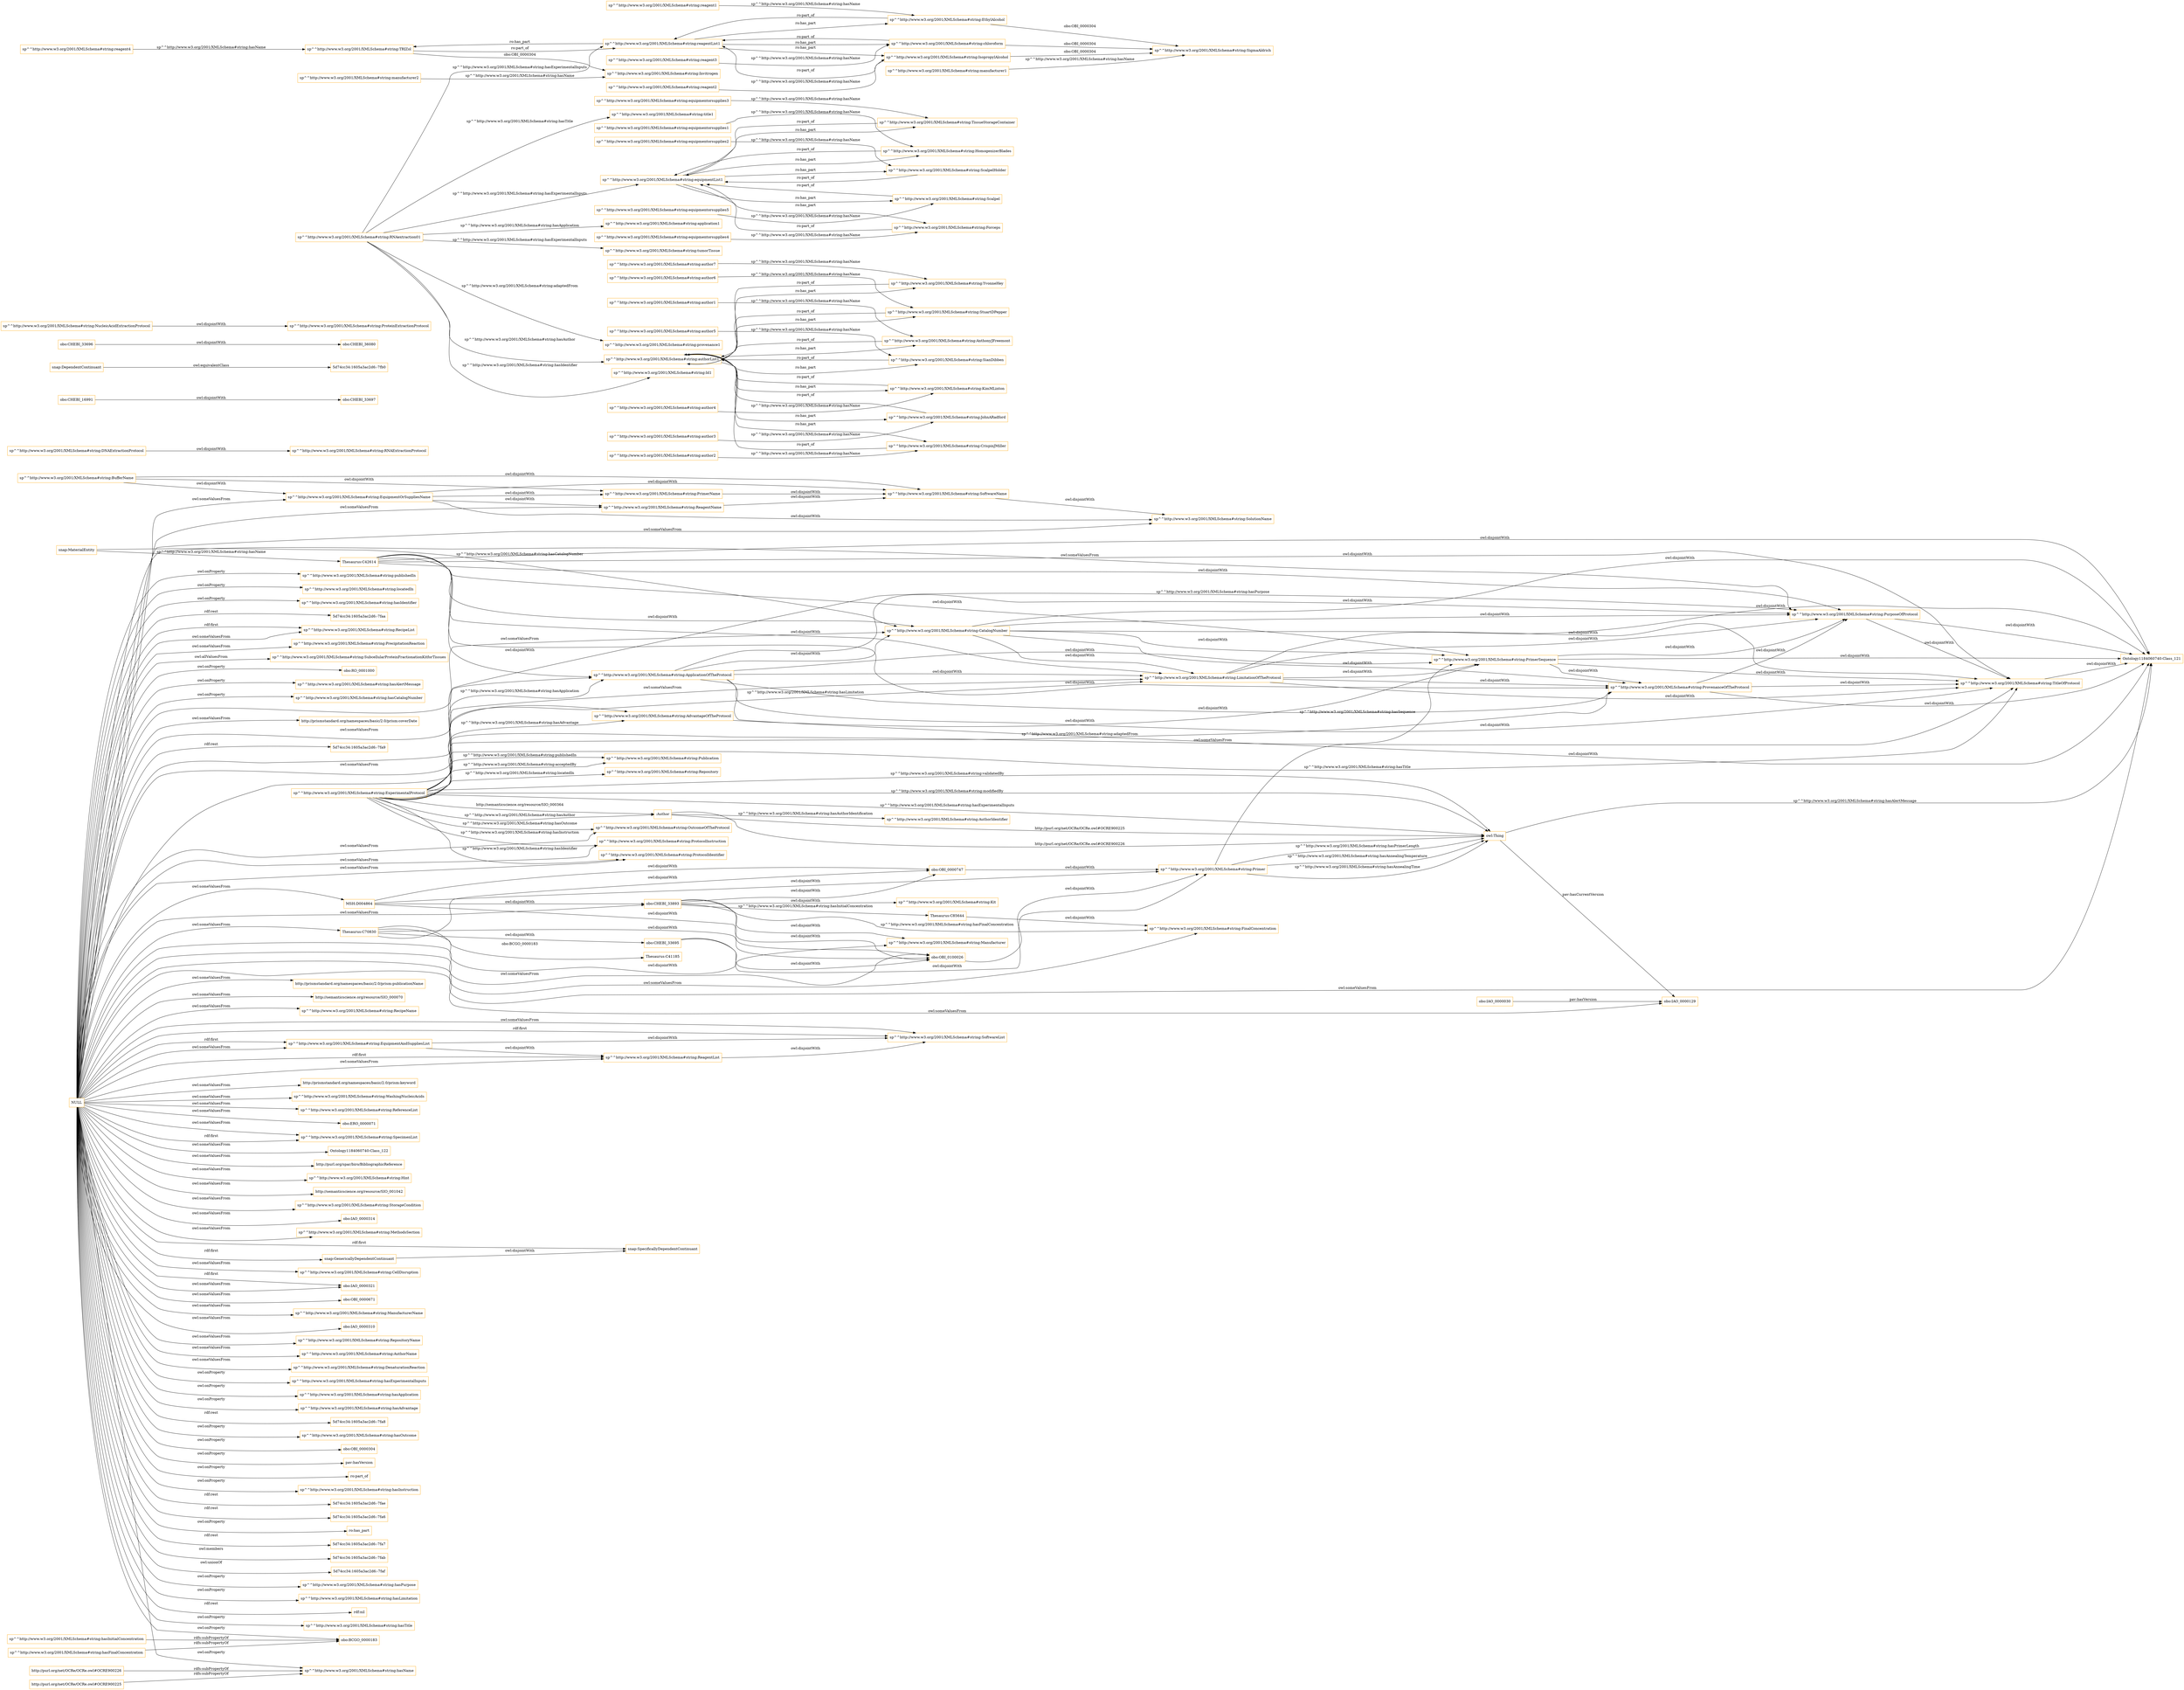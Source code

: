 digraph ar2dtool_diagram { 
rankdir=LR;
size="1501"
node [shape = rectangle, color="orange"]; "sp^^http://www.w3.org/2001/XMLSchema#string:RecipeList" "sp^^http://www.w3.org/2001/XMLSchema#string:Publication" "sp^^http://www.w3.org/2001/XMLSchema#string:Repository" "sp^^http://www.w3.org/2001/XMLSchema#string:PrecipitationReaction" "sp^^http://www.w3.org/2001/XMLSchema#string:SubcellularProteinFractionationKitforTissues" "sp^^http://www.w3.org/2001/XMLSchema#string:EquipmentOrSuppliesName" "http://prismstandard.org/namespaces/basic/2.0/prism:coverDate" "sp^^http://www.w3.org/2001/XMLSchema#string:AuthorIdentifier" "sp^^http://www.w3.org/2001/XMLSchema#string:AdvantageOfTheProtocol" "http://prismstandard.org/namespaces/basic/2.0/prism:publicationName" "Thesaurus:C70830" "sp^^http://www.w3.org/2001/XMLSchema#string:PrimerSequence" "sp^^http://www.w3.org/2001/XMLSchema#string:ProvenanceOfTheProtocol" "sp^^http://www.w3.org/2001/XMLSchema#string:RNAExtractionProtocol" "sp^^http://www.w3.org/2001/XMLSchema#string:ProtocolInstruction" "obo:OBI_0000747" "obo:CHEBI_16991" "sp^^http://www.w3.org/2001/XMLSchema#string:CatalogNumber" "obo:CHEBI_33695" "Thesaurus:C85644" "5d74cc34:1605a3ac2d6:-7fb0" "http://semanticscience.org/resource/SIO_000070" "Thesaurus:C42614" "sp^^http://www.w3.org/2001/XMLSchema#string:RecipeName" "snap:MaterialEntity" "sp^^http://www.w3.org/2001/XMLSchema#string:EquipmentAndSuppliesList" "sp^^http://www.w3.org/2001/XMLSchema#string:Kit" "obo:IAO_0000030" "http://prismstandard.org/namespaces/basic/2.0/prism:keyword" "sp^^http://www.w3.org/2001/XMLSchema#string:WashingNucleicAcids" "obo:CHEBI_33697" "sp^^http://www.w3.org/2001/XMLSchema#string:ReferenceList" "sp^^http://www.w3.org/2001/XMLSchema#string:ProtocolIdentifier" "obo:ERO_0000071" "sp^^http://www.w3.org/2001/XMLSchema#string:BufferName" "sp^^http://www.w3.org/2001/XMLSchema#string:SpecimenList" "MSH:D004864" "Ontology1184060740:Class_122" "http://purl.org/spar/biro/BibliographicReference" "sp^^http://www.w3.org/2001/XMLSchema#string:Hint" "sp^^http://www.w3.org/2001/XMLSchema#string:ReagentName" "sp^^http://www.w3.org/2001/XMLSchema#string:ApplicationOfTheProtocol" "sp^^http://www.w3.org/2001/XMLSchema#string:ReagentList" "http://semanticscience.org/resource/SIO_001042" "obo:IAO_0000129" "sp^^http://www.w3.org/2001/XMLSchema#string:PurposeOfProtocol" "sp^^http://www.w3.org/2001/XMLSchema#string:StorageCondition" "sp^^http://www.w3.org/2001/XMLSchema#string:SoftwareList" "obo:CHEBI_36080" "sp^^http://www.w3.org/2001/XMLSchema#string:ExperimentalProtocol" "sp^^http://www.w3.org/2001/XMLSchema#string:NucleicAcidExtractionProtocol" "obo:IAO_0000314" "sp^^http://www.w3.org/2001/XMLSchema#string:SolutionName" "obo:CHEBI_33696" "obo:CHEBI_33893" "Thesaurus:C41185" "sp^^http://www.w3.org/2001/XMLSchema#string:MethodsSection" "sp^^http://www.w3.org/2001/XMLSchema#string:DNAExtractionProtocol" "sp^^http://www.w3.org/2001/XMLSchema#string:TitleOfProtocol" ":Author" "snap:SpecificallyDependentContinuant" "Ontology1184060740:Class_121" "sp^^http://www.w3.org/2001/XMLSchema#string:CellDisruption" "obo:IAO_0000321" "snap:GenericallyDependentContinuant" "sp^^http://www.w3.org/2001/XMLSchema#string:Manufacturer" "sp^^http://www.w3.org/2001/XMLSchema#string:FinalConcentration" "obo:OBI_0100026" "obo:OBI_0000671" "sp^^http://www.w3.org/2001/XMLSchema#string:ManufacturerName" "sp^^http://www.w3.org/2001/XMLSchema#string:LimitationOfTheProtocol" "obo:IAO_0000310" "sp^^http://www.w3.org/2001/XMLSchema#string:RepositoryName" "sp^^http://www.w3.org/2001/XMLSchema#string:AuthorName" "sp^^http://www.w3.org/2001/XMLSchema#string:OutcomeOfTheProtocol" "sp^^http://www.w3.org/2001/XMLSchema#string:ProteinExtractionProtocol" "sp^^http://www.w3.org/2001/XMLSchema#string:PrimerName" "sp^^http://www.w3.org/2001/XMLSchema#string:SoftwareName" "sp^^http://www.w3.org/2001/XMLSchema#string:Primer" "snap:DependentContinuant" "sp^^http://www.w3.org/2001/XMLSchema#string:DenaturationReaction" ; /*classes style*/
	"sp^^http://www.w3.org/2001/XMLSchema#string:reagent4" -> "sp^^http://www.w3.org/2001/XMLSchema#string:TRIZol" [ label = "sp^^http://www.w3.org/2001/XMLSchema#string:hasName" ];
	"obo:CHEBI_33893" -> "sp^^http://www.w3.org/2001/XMLSchema#string:Kit" [ label = "owl:disjointWith" ];
	"obo:CHEBI_33893" -> "obo:OBI_0000747" [ label = "owl:disjointWith" ];
	"obo:CHEBI_33893" -> "obo:OBI_0100026" [ label = "owl:disjointWith" ];
	"obo:CHEBI_33893" -> "sp^^http://www.w3.org/2001/XMLSchema#string:Manufacturer" [ label = "owl:disjointWith" ];
	"sp^^http://www.w3.org/2001/XMLSchema#string:CatalogNumber" -> "sp^^http://www.w3.org/2001/XMLSchema#string:LimitationOfTheProtocol" [ label = "owl:disjointWith" ];
	"sp^^http://www.w3.org/2001/XMLSchema#string:CatalogNumber" -> "sp^^http://www.w3.org/2001/XMLSchema#string:PrimerSequence" [ label = "owl:disjointWith" ];
	"sp^^http://www.w3.org/2001/XMLSchema#string:CatalogNumber" -> "sp^^http://www.w3.org/2001/XMLSchema#string:ProvenanceOfTheProtocol" [ label = "owl:disjointWith" ];
	"sp^^http://www.w3.org/2001/XMLSchema#string:CatalogNumber" -> "Ontology1184060740:Class_121" [ label = "owl:disjointWith" ];
	"sp^^http://www.w3.org/2001/XMLSchema#string:CatalogNumber" -> "sp^^http://www.w3.org/2001/XMLSchema#string:TitleOfProtocol" [ label = "owl:disjointWith" ];
	"sp^^http://www.w3.org/2001/XMLSchema#string:CatalogNumber" -> "sp^^http://www.w3.org/2001/XMLSchema#string:PurposeOfProtocol" [ label = "owl:disjointWith" ];
	"sp^^http://www.w3.org/2001/XMLSchema#string:chloroform" -> "sp^^http://www.w3.org/2001/XMLSchema#string:reagentList1" [ label = "ro:part_of" ];
	"sp^^http://www.w3.org/2001/XMLSchema#string:chloroform" -> "sp^^http://www.w3.org/2001/XMLSchema#string:SigmaAldrich" [ label = "obo:OBI_0000304" ];
	"sp^^http://www.w3.org/2001/XMLSchema#string:EquipmentAndSuppliesList" -> "sp^^http://www.w3.org/2001/XMLSchema#string:SoftwareList" [ label = "owl:disjointWith" ];
	"sp^^http://www.w3.org/2001/XMLSchema#string:EquipmentAndSuppliesList" -> "sp^^http://www.w3.org/2001/XMLSchema#string:ReagentList" [ label = "owl:disjointWith" ];
	"sp^^http://www.w3.org/2001/XMLSchema#string:EquipmentOrSuppliesName" -> "sp^^http://www.w3.org/2001/XMLSchema#string:ReagentName" [ label = "owl:disjointWith" ];
	"sp^^http://www.w3.org/2001/XMLSchema#string:EquipmentOrSuppliesName" -> "sp^^http://www.w3.org/2001/XMLSchema#string:SolutionName" [ label = "owl:disjointWith" ];
	"sp^^http://www.w3.org/2001/XMLSchema#string:EquipmentOrSuppliesName" -> "sp^^http://www.w3.org/2001/XMLSchema#string:PrimerName" [ label = "owl:disjointWith" ];
	"sp^^http://www.w3.org/2001/XMLSchema#string:EquipmentOrSuppliesName" -> "sp^^http://www.w3.org/2001/XMLSchema#string:SoftwareName" [ label = "owl:disjointWith" ];
	"sp^^http://www.w3.org/2001/XMLSchema#string:ReagentList" -> "sp^^http://www.w3.org/2001/XMLSchema#string:SoftwareList" [ label = "owl:disjointWith" ];
	"sp^^http://www.w3.org/2001/XMLSchema#string:manufacturer2" -> "sp^^http://www.w3.org/2001/XMLSchema#string:Invitrogen" [ label = "sp^^http://www.w3.org/2001/XMLSchema#string:hasName" ];
	"sp^^http://www.w3.org/2001/XMLSchema#string:author5" -> "sp^^http://www.w3.org/2001/XMLSchema#string:SianDibben" [ label = "sp^^http://www.w3.org/2001/XMLSchema#string:hasName" ];
	"sp^^http://www.w3.org/2001/XMLSchema#string:LimitationOfTheProtocol" -> "sp^^http://www.w3.org/2001/XMLSchema#string:PurposeOfProtocol" [ label = "owl:disjointWith" ];
	"sp^^http://www.w3.org/2001/XMLSchema#string:LimitationOfTheProtocol" -> "sp^^http://www.w3.org/2001/XMLSchema#string:PrimerSequence" [ label = "owl:disjointWith" ];
	"sp^^http://www.w3.org/2001/XMLSchema#string:LimitationOfTheProtocol" -> "Ontology1184060740:Class_121" [ label = "owl:disjointWith" ];
	"sp^^http://www.w3.org/2001/XMLSchema#string:LimitationOfTheProtocol" -> "sp^^http://www.w3.org/2001/XMLSchema#string:ProvenanceOfTheProtocol" [ label = "owl:disjointWith" ];
	"sp^^http://www.w3.org/2001/XMLSchema#string:LimitationOfTheProtocol" -> "sp^^http://www.w3.org/2001/XMLSchema#string:TitleOfProtocol" [ label = "owl:disjointWith" ];
	"sp^^http://www.w3.org/2001/XMLSchema#string:HomogenizerBlades" -> "sp^^http://www.w3.org/2001/XMLSchema#string:equipmentList1" [ label = "ro:part_of" ];
	"obo:CHEBI_16991" -> "obo:CHEBI_33697" [ label = "owl:disjointWith" ];
	"sp^^http://www.w3.org/2001/XMLSchema#string:equipmentorsupplies2" -> "sp^^http://www.w3.org/2001/XMLSchema#string:ScalpelHolder" [ label = "sp^^http://www.w3.org/2001/XMLSchema#string:hasName" ];
	"Thesaurus:C70830" -> "obo:CHEBI_33695" [ label = "owl:disjointWith" ];
	"Thesaurus:C70830" -> "obo:OBI_0000747" [ label = "owl:disjointWith" ];
	"Thesaurus:C70830" -> "sp^^http://www.w3.org/2001/XMLSchema#string:Manufacturer" [ label = "owl:disjointWith" ];
	"Thesaurus:C70830" -> "obo:OBI_0100026" [ label = "owl:disjointWith" ];
	"sp^^http://www.w3.org/2001/XMLSchema#string:hasInitialConcentration" -> "obo:BCGO_0000183" [ label = "rdfs:subPropertyOf" ];
	"sp^^http://www.w3.org/2001/XMLSchema#string:NucleicAcidExtractionProtocol" -> "sp^^http://www.w3.org/2001/XMLSchema#string:ProteinExtractionProtocol" [ label = "owl:disjointWith" ];
	"MSH:D004864" -> "sp^^http://www.w3.org/2001/XMLSchema#string:Primer" [ label = "owl:disjointWith" ];
	"MSH:D004864" -> "obo:OBI_0100026" [ label = "owl:disjointWith" ];
	"MSH:D004864" -> "obo:CHEBI_33893" [ label = "owl:disjointWith" ];
	"MSH:D004864" -> "obo:OBI_0000747" [ label = "owl:disjointWith" ];
	"sp^^http://www.w3.org/2001/XMLSchema#string:AdvantageOfTheProtocol" -> "sp^^http://www.w3.org/2001/XMLSchema#string:PrimerSequence" [ label = "owl:disjointWith" ];
	"sp^^http://www.w3.org/2001/XMLSchema#string:reagent3" -> "sp^^http://www.w3.org/2001/XMLSchema#string:chloroform" [ label = "sp^^http://www.w3.org/2001/XMLSchema#string:hasName" ];
	"Thesaurus:C42614" -> "sp^^http://www.w3.org/2001/XMLSchema#string:LimitationOfTheProtocol" [ label = "owl:disjointWith" ];
	"Thesaurus:C42614" -> "sp^^http://www.w3.org/2001/XMLSchema#string:ProvenanceOfTheProtocol" [ label = "owl:disjointWith" ];
	"Thesaurus:C42614" -> "sp^^http://www.w3.org/2001/XMLSchema#string:CatalogNumber" [ label = "owl:disjointWith" ];
	"Thesaurus:C42614" -> "sp^^http://www.w3.org/2001/XMLSchema#string:PrimerSequence" [ label = "owl:disjointWith" ];
	"Thesaurus:C42614" -> "sp^^http://www.w3.org/2001/XMLSchema#string:TitleOfProtocol" [ label = "owl:disjointWith" ];
	"Thesaurus:C42614" -> "sp^^http://www.w3.org/2001/XMLSchema#string:PurposeOfProtocol" [ label = "owl:disjointWith" ];
	"Thesaurus:C42614" -> "Ontology1184060740:Class_121" [ label = "owl:disjointWith" ];
	"Thesaurus:C42614" -> "sp^^http://www.w3.org/2001/XMLSchema#string:ApplicationOfTheProtocol" [ label = "owl:disjointWith" ];
	"obo:OBI_0100026" -> "sp^^http://www.w3.org/2001/XMLSchema#string:Primer" [ label = "owl:disjointWith" ];
	"sp^^http://www.w3.org/2001/XMLSchema#string:manufacturer1" -> "sp^^http://www.w3.org/2001/XMLSchema#string:SigmaAldrich" [ label = "sp^^http://www.w3.org/2001/XMLSchema#string:hasName" ];
	"sp^^http://www.w3.org/2001/XMLSchema#string:author4" -> "sp^^http://www.w3.org/2001/XMLSchema#string:KimMLinton" [ label = "sp^^http://www.w3.org/2001/XMLSchema#string:hasName" ];
	"snap:GenericallyDependentContinuant" -> "snap:SpecificallyDependentContinuant" [ label = "owl:disjointWith" ];
	"sp^^http://www.w3.org/2001/XMLSchema#string:Scalpel" -> "sp^^http://www.w3.org/2001/XMLSchema#string:equipmentList1" [ label = "ro:part_of" ];
	"sp^^http://www.w3.org/2001/XMLSchema#string:equipmentorsupplies1" -> "sp^^http://www.w3.org/2001/XMLSchema#string:HomogenizerBlades" [ label = "sp^^http://www.w3.org/2001/XMLSchema#string:hasName" ];
	"sp^^http://www.w3.org/2001/XMLSchema#string:authorList1" -> "sp^^http://www.w3.org/2001/XMLSchema#string:JohnARadford" [ label = "ro:has_part" ];
	"sp^^http://www.w3.org/2001/XMLSchema#string:authorList1" -> "sp^^http://www.w3.org/2001/XMLSchema#string:KimMLinton" [ label = "ro:has_part" ];
	"sp^^http://www.w3.org/2001/XMLSchema#string:authorList1" -> "sp^^http://www.w3.org/2001/XMLSchema#string:CrispinJMiller" [ label = "ro:has_part" ];
	"sp^^http://www.w3.org/2001/XMLSchema#string:authorList1" -> "sp^^http://www.w3.org/2001/XMLSchema#string:YvonneHey" [ label = "ro:has_part" ];
	"sp^^http://www.w3.org/2001/XMLSchema#string:authorList1" -> "sp^^http://www.w3.org/2001/XMLSchema#string:StuartDPepper" [ label = "ro:has_part" ];
	"sp^^http://www.w3.org/2001/XMLSchema#string:authorList1" -> "sp^^http://www.w3.org/2001/XMLSchema#string:SianDibben" [ label = "ro:has_part" ];
	"sp^^http://www.w3.org/2001/XMLSchema#string:authorList1" -> "sp^^http://www.w3.org/2001/XMLSchema#string:AnthonyJFreemont" [ label = "ro:has_part" ];
	"sp^^http://www.w3.org/2001/XMLSchema#string:reagentList1" -> "sp^^http://www.w3.org/2001/XMLSchema#string:chloroform" [ label = "ro:has_part" ];
	"sp^^http://www.w3.org/2001/XMLSchema#string:reagentList1" -> "sp^^http://www.w3.org/2001/XMLSchema#string:TRIZol" [ label = "ro:has_part" ];
	"sp^^http://www.w3.org/2001/XMLSchema#string:reagentList1" -> "sp^^http://www.w3.org/2001/XMLSchema#string:IsopropylAlcohol" [ label = "ro:has_part" ];
	"sp^^http://www.w3.org/2001/XMLSchema#string:reagentList1" -> "sp^^http://www.w3.org/2001/XMLSchema#string:EthylAlcohol" [ label = "ro:has_part" ];
	"sp^^http://www.w3.org/2001/XMLSchema#string:PurposeOfProtocol" -> "Ontology1184060740:Class_121" [ label = "owl:disjointWith" ];
	"sp^^http://www.w3.org/2001/XMLSchema#string:PurposeOfProtocol" -> "sp^^http://www.w3.org/2001/XMLSchema#string:TitleOfProtocol" [ label = "owl:disjointWith" ];
	"sp^^http://www.w3.org/2001/XMLSchema#string:TRIZol" -> "sp^^http://www.w3.org/2001/XMLSchema#string:reagentList1" [ label = "ro:part_of" ];
	"sp^^http://www.w3.org/2001/XMLSchema#string:TRIZol" -> "sp^^http://www.w3.org/2001/XMLSchema#string:Invitrogen" [ label = "obo:OBI_0000304" ];
	"sp^^http://www.w3.org/2001/XMLSchema#string:reagent2" -> "sp^^http://www.w3.org/2001/XMLSchema#string:IsopropylAlcohol" [ label = "sp^^http://www.w3.org/2001/XMLSchema#string:hasName" ];
	"sp^^http://www.w3.org/2001/XMLSchema#string:author3" -> "sp^^http://www.w3.org/2001/XMLSchema#string:JohnARadford" [ label = "sp^^http://www.w3.org/2001/XMLSchema#string:hasName" ];
	"sp^^http://www.w3.org/2001/XMLSchema#string:ReagentName" -> "sp^^http://www.w3.org/2001/XMLSchema#string:SoftwareName" [ label = "owl:disjointWith" ];
	"sp^^http://www.w3.org/2001/XMLSchema#string:CrispinJMiller" -> "sp^^http://www.w3.org/2001/XMLSchema#string:authorList1" [ label = "ro:part_of" ];
	"sp^^http://www.w3.org/2001/XMLSchema#string:AnthonyJFreemont" -> "sp^^http://www.w3.org/2001/XMLSchema#string:authorList1" [ label = "ro:part_of" ];
	"sp^^http://www.w3.org/2001/XMLSchema#string:YvonneHey" -> "sp^^http://www.w3.org/2001/XMLSchema#string:authorList1" [ label = "ro:part_of" ];
	"sp^^http://www.w3.org/2001/XMLSchema#string:PrimerName" -> "sp^^http://www.w3.org/2001/XMLSchema#string:SoftwareName" [ label = "owl:disjointWith" ];
	"sp^^http://www.w3.org/2001/XMLSchema#string:RNAextraction01" -> "sp^^http://www.w3.org/2001/XMLSchema#string:provenance1" [ label = "sp^^http://www.w3.org/2001/XMLSchema#string:adaptedFrom" ];
	"sp^^http://www.w3.org/2001/XMLSchema#string:RNAextraction01" -> "sp^^http://www.w3.org/2001/XMLSchema#string:authorList1" [ label = "sp^^http://www.w3.org/2001/XMLSchema#string:hasAuthor" ];
	"sp^^http://www.w3.org/2001/XMLSchema#string:RNAextraction01" -> "sp^^http://www.w3.org/2001/XMLSchema#string:Id1" [ label = "sp^^http://www.w3.org/2001/XMLSchema#string:hasIdentifier" ];
	"sp^^http://www.w3.org/2001/XMLSchema#string:RNAextraction01" -> "sp^^http://www.w3.org/2001/XMLSchema#string:title1" [ label = "sp^^http://www.w3.org/2001/XMLSchema#string:hasTitle" ];
	"sp^^http://www.w3.org/2001/XMLSchema#string:RNAextraction01" -> "sp^^http://www.w3.org/2001/XMLSchema#string:equipmentList1" [ label = "sp^^http://www.w3.org/2001/XMLSchema#string:hasExperimentalInputs" ];
	"sp^^http://www.w3.org/2001/XMLSchema#string:RNAextraction01" -> "sp^^http://www.w3.org/2001/XMLSchema#string:reagentList1" [ label = "sp^^http://www.w3.org/2001/XMLSchema#string:hasExperimentalInputs" ];
	"sp^^http://www.w3.org/2001/XMLSchema#string:RNAextraction01" -> "sp^^http://www.w3.org/2001/XMLSchema#string:application1" [ label = "sp^^http://www.w3.org/2001/XMLSchema#string:hasApplication" ];
	"sp^^http://www.w3.org/2001/XMLSchema#string:RNAextraction01" -> "sp^^http://www.w3.org/2001/XMLSchema#string:tumorTissue" [ label = "sp^^http://www.w3.org/2001/XMLSchema#string:hasExperimentalInputs" ];
	"sp^^http://www.w3.org/2001/XMLSchema#string:reagent1" -> "sp^^http://www.w3.org/2001/XMLSchema#string:EthylAlcohol" [ label = "sp^^http://www.w3.org/2001/XMLSchema#string:hasName" ];
	"sp^^http://www.w3.org/2001/XMLSchema#string:StuartDPepper" -> "sp^^http://www.w3.org/2001/XMLSchema#string:authorList1" [ label = "ro:part_of" ];
	"sp^^http://www.w3.org/2001/XMLSchema#string:ProvenanceOfTheProtocol" -> "Ontology1184060740:Class_121" [ label = "owl:disjointWith" ];
	"sp^^http://www.w3.org/2001/XMLSchema#string:ProvenanceOfTheProtocol" -> "sp^^http://www.w3.org/2001/XMLSchema#string:TitleOfProtocol" [ label = "owl:disjointWith" ];
	"sp^^http://www.w3.org/2001/XMLSchema#string:ProvenanceOfTheProtocol" -> "sp^^http://www.w3.org/2001/XMLSchema#string:PurposeOfProtocol" [ label = "owl:disjointWith" ];
	"obo:CHEBI_33696" -> "obo:CHEBI_36080" [ label = "owl:disjointWith" ];
	"NULL" -> "sp^^http://www.w3.org/2001/XMLSchema#string:EquipmentAndSuppliesList" [ label = "owl:someValuesFrom" ];
	"NULL" -> "sp^^http://www.w3.org/2001/XMLSchema#string:hasExperimentalInputs" [ label = "owl:onProperty" ];
	"NULL" -> "sp^^http://www.w3.org/2001/XMLSchema#string:hasApplication" [ label = "owl:onProperty" ];
	"NULL" -> "obo:OBI_0000671" [ label = "owl:someValuesFrom" ];
	"NULL" -> "sp^^http://www.w3.org/2001/XMLSchema#string:ReagentName" [ label = "owl:someValuesFrom" ];
	"NULL" -> "sp^^http://www.w3.org/2001/XMLSchema#string:EquipmentOrSuppliesName" [ label = "owl:someValuesFrom" ];
	"NULL" -> "obo:IAO_0000314" [ label = "owl:someValuesFrom" ];
	"NULL" -> "http://semanticscience.org/resource/SIO_000070" [ label = "owl:someValuesFrom" ];
	"NULL" -> "obo:ERO_0000071" [ label = "owl:someValuesFrom" ];
	"NULL" -> "sp^^http://www.w3.org/2001/XMLSchema#string:StorageCondition" [ label = "owl:someValuesFrom" ];
	"NULL" -> "sp^^http://www.w3.org/2001/XMLSchema#string:hasAdvantage" [ label = "owl:onProperty" ];
	"NULL" -> "5d74cc34:1605a3ac2d6:-7fa8" [ label = "rdf:rest" ];
	"NULL" -> "sp^^http://www.w3.org/2001/XMLSchema#string:CellDisruption" [ label = "owl:someValuesFrom" ];
	"NULL" -> "sp^^http://www.w3.org/2001/XMLSchema#string:ProtocolInstruction" [ label = "owl:someValuesFrom" ];
	"NULL" -> "sp^^http://www.w3.org/2001/XMLSchema#string:ProtocolIdentifier" [ label = "owl:someValuesFrom" ];
	"NULL" -> "http://prismstandard.org/namespaces/basic/2.0/prism:coverDate" [ label = "owl:someValuesFrom" ];
	"NULL" -> "sp^^http://www.w3.org/2001/XMLSchema#string:FinalConcentration" [ label = "owl:someValuesFrom" ];
	"NULL" -> "sp^^http://www.w3.org/2001/XMLSchema#string:hasOutcome" [ label = "owl:onProperty" ];
	"NULL" -> "obo:OBI_0000304" [ label = "owl:onProperty" ];
	"NULL" -> "sp^^http://www.w3.org/2001/XMLSchema#string:Hint" [ label = "owl:someValuesFrom" ];
	"NULL" -> "pav:hasVersion" [ label = "owl:onProperty" ];
	"NULL" -> "sp^^http://www.w3.org/2001/XMLSchema#string:LimitationOfTheProtocol" [ label = "owl:someValuesFrom" ];
	"NULL" -> "ro:part_of" [ label = "owl:onProperty" ];
	"NULL" -> "http://prismstandard.org/namespaces/basic/2.0/prism:keyword" [ label = "owl:someValuesFrom" ];
	"NULL" -> "sp^^http://www.w3.org/2001/XMLSchema#string:hasInstruction" [ label = "owl:onProperty" ];
	"NULL" -> "5d74cc34:1605a3ac2d6:-7fae" [ label = "rdf:rest" ];
	"NULL" -> "obo:IAO_0000129" [ label = "owl:someValuesFrom" ];
	"NULL" -> "5d74cc34:1605a3ac2d6:-7fa6" [ label = "rdf:rest" ];
	"NULL" -> "sp^^http://www.w3.org/2001/XMLSchema#string:ManufacturerName" [ label = "owl:someValuesFrom" ];
	"NULL" -> "obo:BCGO_0000183" [ label = "owl:onProperty" ];
	"NULL" -> "sp^^http://www.w3.org/2001/XMLSchema#string:TitleOfProtocol" [ label = "owl:someValuesFrom" ];
	"NULL" -> "sp^^http://www.w3.org/2001/XMLSchema#string:SoftwareList" [ label = "owl:someValuesFrom" ];
	"NULL" -> "sp^^http://www.w3.org/2001/XMLSchema#string:ReferenceList" [ label = "owl:someValuesFrom" ];
	"NULL" -> "Ontology1184060740:Class_122" [ label = "owl:someValuesFrom" ];
	"NULL" -> "sp^^http://www.w3.org/2001/XMLSchema#string:ReagentList" [ label = "rdf:first" ];
	"NULL" -> "sp^^http://www.w3.org/2001/XMLSchema#string:PrecipitationReaction" [ label = "owl:someValuesFrom" ];
	"NULL" -> "sp^^http://www.w3.org/2001/XMLSchema#string:SubcellularProteinFractionationKitforTissues" [ label = "owl:allValuesFrom" ];
	"NULL" -> "sp^^http://www.w3.org/2001/XMLSchema#string:PurposeOfProtocol" [ label = "owl:someValuesFrom" ];
	"NULL" -> "ro:has_part" [ label = "owl:onProperty" ];
	"NULL" -> "snap:SpecificallyDependentContinuant" [ label = "rdf:first" ];
	"NULL" -> "5d74cc34:1605a3ac2d6:-7fa7" [ label = "rdf:rest" ];
	"NULL" -> "sp^^http://www.w3.org/2001/XMLSchema#string:ReagentList" [ label = "owl:someValuesFrom" ];
	"NULL" -> "sp^^http://www.w3.org/2001/XMLSchema#string:ApplicationOfTheProtocol" [ label = "owl:someValuesFrom" ];
	"NULL" -> "5d74cc34:1605a3ac2d6:-7fab" [ label = "owl:members" ];
	"NULL" -> "5d74cc34:1605a3ac2d6:-7faf" [ label = "owl:unionOf" ];
	"NULL" -> "sp^^http://www.w3.org/2001/XMLSchema#string:hasPurpose" [ label = "owl:onProperty" ];
	"NULL" -> "snap:GenericallyDependentContinuant" [ label = "rdf:first" ];
	"NULL" -> "sp^^http://www.w3.org/2001/XMLSchema#string:hasLimitation" [ label = "owl:onProperty" ];
	"NULL" -> "rdf:nil" [ label = "rdf:rest" ];
	"NULL" -> "sp^^http://www.w3.org/2001/XMLSchema#string:OutcomeOfTheProtocol" [ label = "owl:someValuesFrom" ];
	"NULL" -> "obo:IAO_0000321" [ label = "owl:someValuesFrom" ];
	"NULL" -> "sp^^http://www.w3.org/2001/XMLSchema#string:SpecimenList" [ label = "rdf:first" ];
	"NULL" -> "sp^^http://www.w3.org/2001/XMLSchema#string:AdvantageOfTheProtocol" [ label = "owl:someValuesFrom" ];
	"NULL" -> "sp^^http://www.w3.org/2001/XMLSchema#string:AuthorName" [ label = "owl:someValuesFrom" ];
	"NULL" -> "http://semanticscience.org/resource/SIO_001042" [ label = "owl:someValuesFrom" ];
	"NULL" -> "sp^^http://www.w3.org/2001/XMLSchema#string:hasTitle" [ label = "owl:onProperty" ];
	"NULL" -> "sp^^http://www.w3.org/2001/XMLSchema#string:SolutionName" [ label = "owl:someValuesFrom" ];
	"NULL" -> "sp^^http://www.w3.org/2001/XMLSchema#string:publishedIn" [ label = "owl:onProperty" ];
	"NULL" -> "sp^^http://www.w3.org/2001/XMLSchema#string:SoftwareList" [ label = "rdf:first" ];
	"NULL" -> "sp^^http://www.w3.org/2001/XMLSchema#string:locatedIn" [ label = "owl:onProperty" ];
	"NULL" -> "sp^^http://www.w3.org/2001/XMLSchema#string:RecipeList" [ label = "owl:someValuesFrom" ];
	"NULL" -> "sp^^http://www.w3.org/2001/XMLSchema#string:hasIdentifier" [ label = "owl:onProperty" ];
	"NULL" -> "obo:IAO_0000321" [ label = "rdf:first" ];
	"NULL" -> "sp^^http://www.w3.org/2001/XMLSchema#string:WashingNucleicAcids" [ label = "owl:someValuesFrom" ];
	"NULL" -> "sp^^http://www.w3.org/2001/XMLSchema#string:CatalogNumber" [ label = "owl:someValuesFrom" ];
	"NULL" -> "5d74cc34:1605a3ac2d6:-7faa" [ label = "rdf:rest" ];
	"NULL" -> "obo:RO_0001000" [ label = "owl:onProperty" ];
	"NULL" -> "sp^^http://www.w3.org/2001/XMLSchema#string:MethodsSection" [ label = "owl:someValuesFrom" ];
	"NULL" -> "sp^^http://www.w3.org/2001/XMLSchema#string:hasAlertMessage" [ label = "owl:onProperty" ];
	"NULL" -> "http://prismstandard.org/namespaces/basic/2.0/prism:publicationName" [ label = "owl:someValuesFrom" ];
	"NULL" -> "sp^^http://www.w3.org/2001/XMLSchema#string:hasCatalogNumber" [ label = "owl:onProperty" ];
	"NULL" -> "obo:OBI_0100026" [ label = "owl:someValuesFrom" ];
	"NULL" -> "5d74cc34:1605a3ac2d6:-7fa9" [ label = "rdf:rest" ];
	"NULL" -> "MSH:D004864" [ label = "owl:someValuesFrom" ];
	"NULL" -> "sp^^http://www.w3.org/2001/XMLSchema#string:SpecimenList" [ label = "owl:someValuesFrom" ];
	"NULL" -> "sp^^http://www.w3.org/2001/XMLSchema#string:DenaturationReaction" [ label = "owl:someValuesFrom" ];
	"NULL" -> "Thesaurus:C70830" [ label = "owl:someValuesFrom" ];
	"NULL" -> "sp^^http://www.w3.org/2001/XMLSchema#string:EquipmentAndSuppliesList" [ label = "rdf:first" ];
	"NULL" -> "obo:IAO_0000310" [ label = "owl:someValuesFrom" ];
	"NULL" -> "Ontology1184060740:Class_121" [ label = "owl:someValuesFrom" ];
	"NULL" -> "obo:CHEBI_33893" [ label = "owl:someValuesFrom" ];
	"NULL" -> "sp^^http://www.w3.org/2001/XMLSchema#string:hasName" [ label = "owl:onProperty" ];
	"NULL" -> "sp^^http://www.w3.org/2001/XMLSchema#string:RecipeList" [ label = "rdf:first" ];
	"NULL" -> "http://purl.org/spar/biro/BibliographicReference" [ label = "owl:someValuesFrom" ];
	"NULL" -> "sp^^http://www.w3.org/2001/XMLSchema#string:RepositoryName" [ label = "owl:someValuesFrom" ];
	"NULL" -> "sp^^http://www.w3.org/2001/XMLSchema#string:RecipeName" [ label = "owl:someValuesFrom" ];
	"sp^^http://www.w3.org/2001/XMLSchema#string:SoftwareName" -> "sp^^http://www.w3.org/2001/XMLSchema#string:SolutionName" [ label = "owl:disjointWith" ];
	"Thesaurus:C85644" -> "sp^^http://www.w3.org/2001/XMLSchema#string:FinalConcentration" [ label = "owl:disjointWith" ];
	"sp^^http://www.w3.org/2001/XMLSchema#string:equipmentorsupplies5" -> "sp^^http://www.w3.org/2001/XMLSchema#string:Scalpel" [ label = "sp^^http://www.w3.org/2001/XMLSchema#string:hasName" ];
	"sp^^http://www.w3.org/2001/XMLSchema#string:author2" -> "sp^^http://www.w3.org/2001/XMLSchema#string:CrispinJMiller" [ label = "sp^^http://www.w3.org/2001/XMLSchema#string:hasName" ];
	"sp^^http://www.w3.org/2001/XMLSchema#string:ScalpelHolder" -> "sp^^http://www.w3.org/2001/XMLSchema#string:equipmentList1" [ label = "ro:part_of" ];
	"sp^^http://www.w3.org/2001/XMLSchema#string:BufferName" -> "sp^^http://www.w3.org/2001/XMLSchema#string:SoftwareName" [ label = "owl:disjointWith" ];
	"sp^^http://www.w3.org/2001/XMLSchema#string:BufferName" -> "sp^^http://www.w3.org/2001/XMLSchema#string:PrimerName" [ label = "owl:disjointWith" ];
	"sp^^http://www.w3.org/2001/XMLSchema#string:BufferName" -> "sp^^http://www.w3.org/2001/XMLSchema#string:EquipmentOrSuppliesName" [ label = "owl:disjointWith" ];
	"sp^^http://www.w3.org/2001/XMLSchema#string:IsopropylAlcohol" -> "sp^^http://www.w3.org/2001/XMLSchema#string:reagentList1" [ label = "ro:part_of" ];
	"sp^^http://www.w3.org/2001/XMLSchema#string:IsopropylAlcohol" -> "sp^^http://www.w3.org/2001/XMLSchema#string:SigmaAldrich" [ label = "obo:OBI_0000304" ];
	"http://purl.org/net/OCRe/OCRe.owl#OCRE900226" -> "sp^^http://www.w3.org/2001/XMLSchema#string:hasName" [ label = "rdfs:subPropertyOf" ];
	"snap:DependentContinuant" -> "5d74cc34:1605a3ac2d6:-7fb0" [ label = "owl:equivalentClass" ];
	"sp^^http://www.w3.org/2001/XMLSchema#string:author7" -> "sp^^http://www.w3.org/2001/XMLSchema#string:YvonneHey" [ label = "sp^^http://www.w3.org/2001/XMLSchema#string:hasName" ];
	"sp^^http://www.w3.org/2001/XMLSchema#string:KimMLinton" -> "sp^^http://www.w3.org/2001/XMLSchema#string:authorList1" [ label = "ro:part_of" ];
	"obo:CHEBI_33695" -> "sp^^http://www.w3.org/2001/XMLSchema#string:Primer" [ label = "owl:disjointWith" ];
	"obo:CHEBI_33695" -> "obo:OBI_0100026" [ label = "owl:disjointWith" ];
	"sp^^http://www.w3.org/2001/XMLSchema#string:equipmentorsupplies4" -> "sp^^http://www.w3.org/2001/XMLSchema#string:Forceps" [ label = "sp^^http://www.w3.org/2001/XMLSchema#string:hasName" ];
	"sp^^http://www.w3.org/2001/XMLSchema#string:EthylAlcohol" -> "sp^^http://www.w3.org/2001/XMLSchema#string:reagentList1" [ label = "ro:part_of" ];
	"sp^^http://www.w3.org/2001/XMLSchema#string:EthylAlcohol" -> "sp^^http://www.w3.org/2001/XMLSchema#string:SigmaAldrich" [ label = "obo:OBI_0000304" ];
	"sp^^http://www.w3.org/2001/XMLSchema#string:Forceps" -> "sp^^http://www.w3.org/2001/XMLSchema#string:equipmentList1" [ label = "ro:part_of" ];
	"sp^^http://www.w3.org/2001/XMLSchema#string:author1" -> "sp^^http://www.w3.org/2001/XMLSchema#string:AnthonyJFreemont" [ label = "sp^^http://www.w3.org/2001/XMLSchema#string:hasName" ];
	"sp^^http://www.w3.org/2001/XMLSchema#string:hasFinalConcentration" -> "obo:BCGO_0000183" [ label = "rdfs:subPropertyOf" ];
	"sp^^http://www.w3.org/2001/XMLSchema#string:DNAExtractionProtocol" -> "sp^^http://www.w3.org/2001/XMLSchema#string:RNAExtractionProtocol" [ label = "owl:disjointWith" ];
	"sp^^http://www.w3.org/2001/XMLSchema#string:ApplicationOfTheProtocol" -> "sp^^http://www.w3.org/2001/XMLSchema#string:CatalogNumber" [ label = "owl:disjointWith" ];
	"sp^^http://www.w3.org/2001/XMLSchema#string:ApplicationOfTheProtocol" -> "sp^^http://www.w3.org/2001/XMLSchema#string:PrimerSequence" [ label = "owl:disjointWith" ];
	"sp^^http://www.w3.org/2001/XMLSchema#string:ApplicationOfTheProtocol" -> "sp^^http://www.w3.org/2001/XMLSchema#string:ProvenanceOfTheProtocol" [ label = "owl:disjointWith" ];
	"sp^^http://www.w3.org/2001/XMLSchema#string:ApplicationOfTheProtocol" -> "sp^^http://www.w3.org/2001/XMLSchema#string:LimitationOfTheProtocol" [ label = "owl:disjointWith" ];
	"sp^^http://www.w3.org/2001/XMLSchema#string:ApplicationOfTheProtocol" -> "sp^^http://www.w3.org/2001/XMLSchema#string:TitleOfProtocol" [ label = "owl:disjointWith" ];
	"sp^^http://www.w3.org/2001/XMLSchema#string:ApplicationOfTheProtocol" -> "Ontology1184060740:Class_121" [ label = "owl:disjointWith" ];
	"sp^^http://www.w3.org/2001/XMLSchema#string:ApplicationOfTheProtocol" -> "sp^^http://www.w3.org/2001/XMLSchema#string:PurposeOfProtocol" [ label = "owl:disjointWith" ];
	"sp^^http://www.w3.org/2001/XMLSchema#string:PrimerSequence" -> "sp^^http://www.w3.org/2001/XMLSchema#string:TitleOfProtocol" [ label = "owl:disjointWith" ];
	"sp^^http://www.w3.org/2001/XMLSchema#string:PrimerSequence" -> "sp^^http://www.w3.org/2001/XMLSchema#string:ProvenanceOfTheProtocol" [ label = "owl:disjointWith" ];
	"sp^^http://www.w3.org/2001/XMLSchema#string:PrimerSequence" -> "sp^^http://www.w3.org/2001/XMLSchema#string:PurposeOfProtocol" [ label = "owl:disjointWith" ];
	"sp^^http://www.w3.org/2001/XMLSchema#string:PrimerSequence" -> "Ontology1184060740:Class_121" [ label = "owl:disjointWith" ];
	"sp^^http://www.w3.org/2001/XMLSchema#string:equipmentList1" -> "sp^^http://www.w3.org/2001/XMLSchema#string:HomogenizerBlades" [ label = "ro:has_part" ];
	"sp^^http://www.w3.org/2001/XMLSchema#string:equipmentList1" -> "sp^^http://www.w3.org/2001/XMLSchema#string:TissueStorageContainer" [ label = "ro:has_part" ];
	"sp^^http://www.w3.org/2001/XMLSchema#string:equipmentList1" -> "sp^^http://www.w3.org/2001/XMLSchema#string:ScalpelHolder" [ label = "ro:has_part" ];
	"sp^^http://www.w3.org/2001/XMLSchema#string:equipmentList1" -> "sp^^http://www.w3.org/2001/XMLSchema#string:Scalpel" [ label = "ro:has_part" ];
	"sp^^http://www.w3.org/2001/XMLSchema#string:equipmentList1" -> "sp^^http://www.w3.org/2001/XMLSchema#string:Forceps" [ label = "ro:has_part" ];
	"sp^^http://www.w3.org/2001/XMLSchema#string:SianDibben" -> "sp^^http://www.w3.org/2001/XMLSchema#string:authorList1" [ label = "ro:part_of" ];
	"http://purl.org/net/OCRe/OCRe.owl#OCRE900225" -> "sp^^http://www.w3.org/2001/XMLSchema#string:hasName" [ label = "rdfs:subPropertyOf" ];
	"sp^^http://www.w3.org/2001/XMLSchema#string:author6" -> "sp^^http://www.w3.org/2001/XMLSchema#string:StuartDPepper" [ label = "sp^^http://www.w3.org/2001/XMLSchema#string:hasName" ];
	"sp^^http://www.w3.org/2001/XMLSchema#string:JohnARadford" -> "sp^^http://www.w3.org/2001/XMLSchema#string:authorList1" [ label = "ro:part_of" ];
	"sp^^http://www.w3.org/2001/XMLSchema#string:equipmentorsupplies3" -> "sp^^http://www.w3.org/2001/XMLSchema#string:TissueStorageContainer" [ label = "sp^^http://www.w3.org/2001/XMLSchema#string:hasName" ];
	"sp^^http://www.w3.org/2001/XMLSchema#string:TissueStorageContainer" -> "sp^^http://www.w3.org/2001/XMLSchema#string:equipmentList1" [ label = "ro:part_of" ];
	"obo:OBI_0000747" -> "sp^^http://www.w3.org/2001/XMLSchema#string:Primer" [ label = "owl:disjointWith" ];
	"sp^^http://www.w3.org/2001/XMLSchema#string:TitleOfProtocol" -> "Ontology1184060740:Class_121" [ label = "owl:disjointWith" ];
	"sp^^http://www.w3.org/2001/XMLSchema#string:ExperimentalProtocol" -> "sp^^http://www.w3.org/2001/XMLSchema#string:LimitationOfTheProtocol" [ label = "sp^^http://www.w3.org/2001/XMLSchema#string:hasLimitation" ];
	"snap:MaterialEntity" -> "Thesaurus:C42614" [ label = "sp^^http://www.w3.org/2001/XMLSchema#string:hasName" ];
	"snap:MaterialEntity" -> "sp^^http://www.w3.org/2001/XMLSchema#string:CatalogNumber" [ label = "sp^^http://www.w3.org/2001/XMLSchema#string:hasCatalogNumber" ];
	"sp^^http://www.w3.org/2001/XMLSchema#string:ExperimentalProtocol" -> ":Author" [ label = "http://semanticscience.org/resource/SIO_000364" ];
	"sp^^http://www.w3.org/2001/XMLSchema#string:ExperimentalProtocol" -> "owl:Thing" [ label = "sp^^http://www.w3.org/2001/XMLSchema#string:validatedBy" ];
	"obo:CHEBI_33893" -> "Thesaurus:C85644" [ label = "sp^^http://www.w3.org/2001/XMLSchema#string:hasInitialConcentration" ];
	"obo:IAO_0000030" -> "obo:IAO_0000129" [ label = "pav:hasVersion" ];
	":Author" -> "owl:Thing" [ label = "http://purl.org/net/OCRe/OCRe.owl#OCRE900225" ];
	"sp^^http://www.w3.org/2001/XMLSchema#string:ExperimentalProtocol" -> "sp^^http://www.w3.org/2001/XMLSchema#string:ProvenanceOfTheProtocol" [ label = "sp^^http://www.w3.org/2001/XMLSchema#string:adaptedFrom" ];
	":Author" -> "owl:Thing" [ label = "http://purl.org/net/OCRe/OCRe.owl#OCRE900226" ];
	"sp^^http://www.w3.org/2001/XMLSchema#string:ExperimentalProtocol" -> "owl:Thing" [ label = "sp^^http://www.w3.org/2001/XMLSchema#string:modifiedBy" ];
	"sp^^http://www.w3.org/2001/XMLSchema#string:ExperimentalProtocol" -> "sp^^http://www.w3.org/2001/XMLSchema#string:AdvantageOfTheProtocol" [ label = "sp^^http://www.w3.org/2001/XMLSchema#string:hasAdvantage" ];
	"sp^^http://www.w3.org/2001/XMLSchema#string:ExperimentalProtocol" -> "sp^^http://www.w3.org/2001/XMLSchema#string:Publication" [ label = "sp^^http://www.w3.org/2001/XMLSchema#string:publishedIn" ];
	"sp^^http://www.w3.org/2001/XMLSchema#string:ExperimentalProtocol" -> "sp^^http://www.w3.org/2001/XMLSchema#string:ProtocolIdentifier" [ label = "sp^^http://www.w3.org/2001/XMLSchema#string:hasIdentifier" ];
	"sp^^http://www.w3.org/2001/XMLSchema#string:Primer" -> "owl:Thing" [ label = "sp^^http://www.w3.org/2001/XMLSchema#string:hasAnnealingTemperature" ];
	"sp^^http://www.w3.org/2001/XMLSchema#string:ExperimentalProtocol" -> "sp^^http://www.w3.org/2001/XMLSchema#string:Repository" [ label = "sp^^http://www.w3.org/2001/XMLSchema#string:locatedIn" ];
	"sp^^http://www.w3.org/2001/XMLSchema#string:ExperimentalProtocol" -> "sp^^http://www.w3.org/2001/XMLSchema#string:ProtocolInstruction" [ label = "sp^^http://www.w3.org/2001/XMLSchema#string:hasInstruction" ];
	"sp^^http://www.w3.org/2001/XMLSchema#string:ExperimentalProtocol" -> "sp^^http://www.w3.org/2001/XMLSchema#string:PurposeOfProtocol" [ label = "sp^^http://www.w3.org/2001/XMLSchema#string:hasPurpose" ];
	"sp^^http://www.w3.org/2001/XMLSchema#string:Primer" -> "owl:Thing" [ label = "sp^^http://www.w3.org/2001/XMLSchema#string:hasAnnealingTime" ];
	":Author" -> "sp^^http://www.w3.org/2001/XMLSchema#string:AuthorIdentifier" [ label = "sp^^http://www.w3.org/2001/XMLSchema#string:hasAuthorIdentification" ];
	"sp^^http://www.w3.org/2001/XMLSchema#string:ExperimentalProtocol" -> "sp^^http://www.w3.org/2001/XMLSchema#string:OutcomeOfTheProtocol" [ label = "sp^^http://www.w3.org/2001/XMLSchema#string:hasOutcome" ];
	"sp^^http://www.w3.org/2001/XMLSchema#string:ExperimentalProtocol" -> "sp^^http://www.w3.org/2001/XMLSchema#string:ApplicationOfTheProtocol" [ label = "sp^^http://www.w3.org/2001/XMLSchema#string:hasApplication" ];
	"sp^^http://www.w3.org/2001/XMLSchema#string:ExperimentalProtocol" -> ":Author" [ label = "sp^^http://www.w3.org/2001/XMLSchema#string:hasAuthor" ];
	"sp^^http://www.w3.org/2001/XMLSchema#string:ExperimentalProtocol" -> "sp^^http://www.w3.org/2001/XMLSchema#string:TitleOfProtocol" [ label = "sp^^http://www.w3.org/2001/XMLSchema#string:hasTitle" ];
	"obo:CHEBI_33893" -> "sp^^http://www.w3.org/2001/XMLSchema#string:FinalConcentration" [ label = "sp^^http://www.w3.org/2001/XMLSchema#string:hasFinalConcentration" ];
	"owl:Thing" -> "obo:IAO_0000129" [ label = "pav:hasCurrentVersion" ];
	"sp^^http://www.w3.org/2001/XMLSchema#string:ExperimentalProtocol" -> "sp^^http://www.w3.org/2001/XMLSchema#string:Publication" [ label = "sp^^http://www.w3.org/2001/XMLSchema#string:acceptedBy" ];
	"Thesaurus:C70830" -> "Thesaurus:C41185" [ label = "obo:BCGO_0000183" ];
	"sp^^http://www.w3.org/2001/XMLSchema#string:Primer" -> "sp^^http://www.w3.org/2001/XMLSchema#string:PrimerSequence" [ label = "sp^^http://www.w3.org/2001/XMLSchema#string:hasSequence" ];
	"owl:Thing" -> "Ontology1184060740:Class_121" [ label = "sp^^http://www.w3.org/2001/XMLSchema#string:hasAlertMessage" ];
	"sp^^http://www.w3.org/2001/XMLSchema#string:ExperimentalProtocol" -> "owl:Thing" [ label = "sp^^http://www.w3.org/2001/XMLSchema#string:hasExperimentalInputs" ];
	"sp^^http://www.w3.org/2001/XMLSchema#string:Primer" -> "owl:Thing" [ label = "sp^^http://www.w3.org/2001/XMLSchema#string:hasPrimerLength" ];

}
